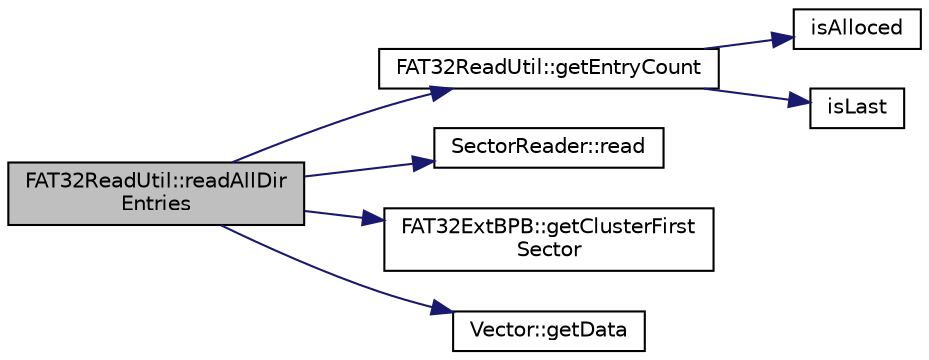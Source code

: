 digraph "FAT32ReadUtil::readAllDirEntries"
{
  edge [fontname="Helvetica",fontsize="10",labelfontname="Helvetica",labelfontsize="10"];
  node [fontname="Helvetica",fontsize="10",shape=record];
  rankdir="LR";
  Node45 [label="FAT32ReadUtil::readAllDir\lEntries",height=0.2,width=0.4,color="black", fillcolor="grey75", style="filled", fontcolor="black"];
  Node45 -> Node46 [color="midnightblue",fontsize="10",style="solid",fontname="Helvetica"];
  Node46 [label="FAT32ReadUtil::getEntryCount",height=0.2,width=0.4,color="black", fillcolor="white", style="filled",URL="$d5/db1/class_f_a_t32_read_util.html#a3dd71e3f17001aa5046b92e612b5cd96"];
  Node46 -> Node47 [color="midnightblue",fontsize="10",style="solid",fontname="Helvetica"];
  Node47 [label="isAlloced",height=0.2,width=0.4,color="black", fillcolor="white", style="filled",URL="$d0/db9/_f_a_t32_entry_8h.html#a8a6fb3cd775e64dfb590678a549d5eb8"];
  Node46 -> Node48 [color="midnightblue",fontsize="10",style="solid",fontname="Helvetica"];
  Node48 [label="isLast",height=0.2,width=0.4,color="black", fillcolor="white", style="filled",URL="$d0/db9/_f_a_t32_entry_8h.html#ae679c16adb3ed57142504612a6a07c28"];
  Node45 -> Node49 [color="midnightblue",fontsize="10",style="solid",fontname="Helvetica"];
  Node49 [label="SectorReader::read",height=0.2,width=0.4,color="black", fillcolor="white", style="filled",URL="$de/de9/class_sector_reader.html#a5d254e10f28d3815bdd6baabb29570a4"];
  Node45 -> Node50 [color="midnightblue",fontsize="10",style="solid",fontname="Helvetica"];
  Node50 [label="FAT32ExtBPB::getClusterFirst\lSector",height=0.2,width=0.4,color="black", fillcolor="white", style="filled",URL="$da/dd1/class_f_a_t32_ext_b_p_b.html#a259fa4e7dd83731e9d7c20ce0df5b41d"];
  Node45 -> Node51 [color="midnightblue",fontsize="10",style="solid",fontname="Helvetica"];
  Node51 [label="Vector::getData",height=0.2,width=0.4,color="black", fillcolor="white", style="filled",URL="$d5/db2/class_vector.html#ad4ab3c154a8408f62e3b1d24fc140a80"];
}
